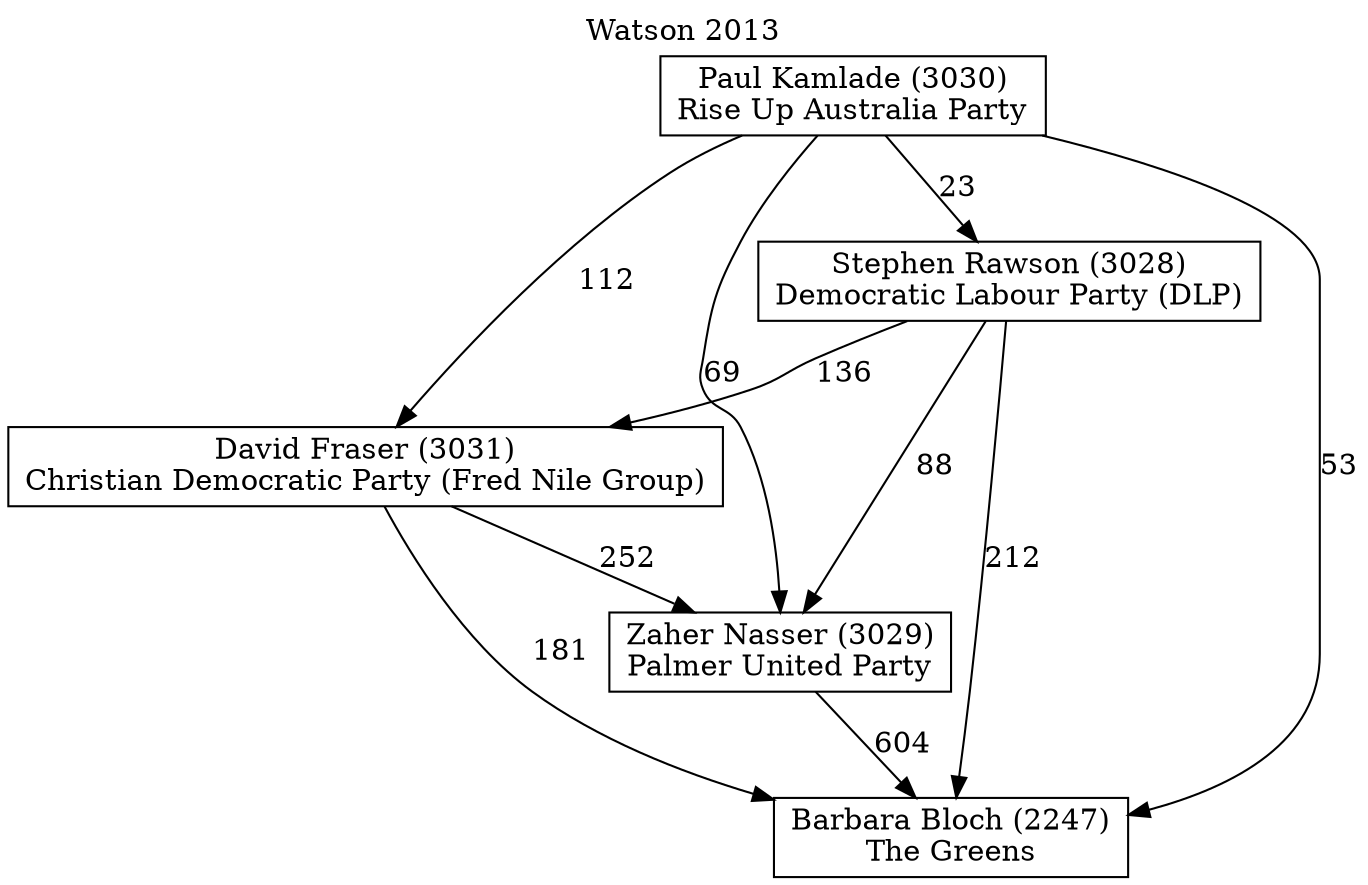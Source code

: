 // House preference flow
digraph "Barbara Bloch (2247)_Watson_2013" {
	graph [label="Watson 2013" labelloc=t mclimit=10]
	node [shape=box]
	"Barbara Bloch (2247)" [label="Barbara Bloch (2247)
The Greens"]
	"David Fraser (3031)" [label="David Fraser (3031)
Christian Democratic Party (Fred Nile Group)"]
	"Paul Kamlade (3030)" [label="Paul Kamlade (3030)
Rise Up Australia Party"]
	"Stephen Rawson (3028)" [label="Stephen Rawson (3028)
Democratic Labour Party (DLP)"]
	"Zaher Nasser (3029)" [label="Zaher Nasser (3029)
Palmer United Party"]
	"David Fraser (3031)" -> "Barbara Bloch (2247)" [label=181]
	"David Fraser (3031)" -> "Zaher Nasser (3029)" [label=252]
	"Paul Kamlade (3030)" -> "Barbara Bloch (2247)" [label=53]
	"Paul Kamlade (3030)" -> "David Fraser (3031)" [label=112]
	"Paul Kamlade (3030)" -> "Stephen Rawson (3028)" [label=23]
	"Paul Kamlade (3030)" -> "Zaher Nasser (3029)" [label=69]
	"Stephen Rawson (3028)" -> "Barbara Bloch (2247)" [label=212]
	"Stephen Rawson (3028)" -> "David Fraser (3031)" [label=136]
	"Stephen Rawson (3028)" -> "Zaher Nasser (3029)" [label=88]
	"Zaher Nasser (3029)" -> "Barbara Bloch (2247)" [label=604]
}
